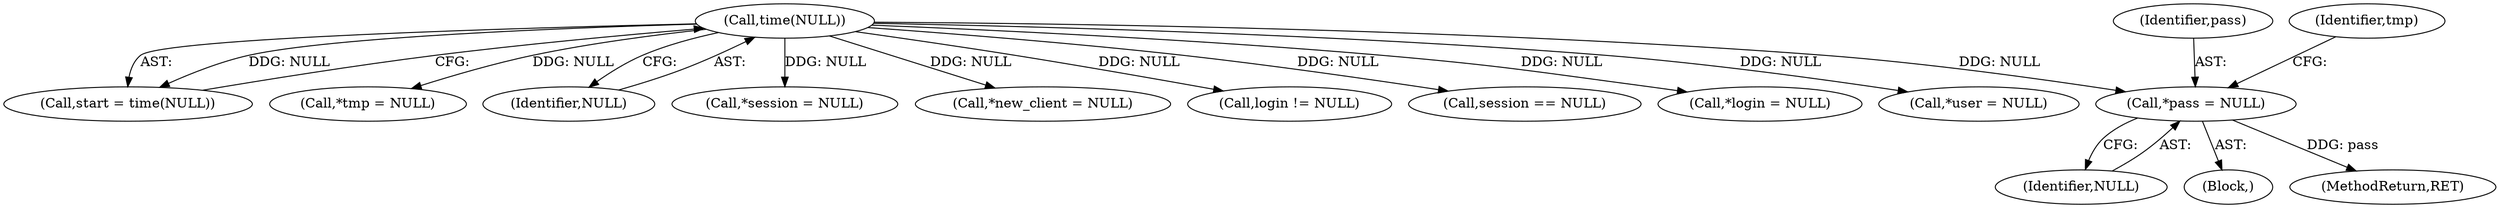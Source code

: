 digraph "1_pacemaker_564f7cc2a51dcd2f28ab12a13394f31be5aa3c93_2@pointer" {
"1000152" [label="(Call,*pass = NULL)"];
"1000125" [label="(Call,time(NULL))"];
"1000154" [label="(Identifier,NULL)"];
"1000108" [label="(Block,)"];
"1000123" [label="(Call,start = time(NULL))"];
"1000152" [label="(Call,*pass = NULL)"];
"1000156" [label="(Call,*tmp = NULL)"];
"1000465" [label="(MethodReturn,RET)"];
"1000153" [label="(Identifier,pass)"];
"1000126" [label="(Identifier,NULL)"];
"1000136" [label="(Call,*session = NULL)"];
"1000157" [label="(Identifier,tmp)"];
"1000125" [label="(Call,time(NULL))"];
"1000140" [label="(Call,*new_client = NULL)"];
"1000245" [label="(Call,login != NULL)"];
"1000210" [label="(Call,session == NULL)"];
"1000144" [label="(Call,*login = NULL)"];
"1000148" [label="(Call,*user = NULL)"];
"1000152" -> "1000108"  [label="AST: "];
"1000152" -> "1000154"  [label="CFG: "];
"1000153" -> "1000152"  [label="AST: "];
"1000154" -> "1000152"  [label="AST: "];
"1000157" -> "1000152"  [label="CFG: "];
"1000152" -> "1000465"  [label="DDG: pass"];
"1000125" -> "1000152"  [label="DDG: NULL"];
"1000125" -> "1000123"  [label="AST: "];
"1000125" -> "1000126"  [label="CFG: "];
"1000126" -> "1000125"  [label="AST: "];
"1000123" -> "1000125"  [label="CFG: "];
"1000125" -> "1000123"  [label="DDG: NULL"];
"1000125" -> "1000136"  [label="DDG: NULL"];
"1000125" -> "1000140"  [label="DDG: NULL"];
"1000125" -> "1000144"  [label="DDG: NULL"];
"1000125" -> "1000148"  [label="DDG: NULL"];
"1000125" -> "1000156"  [label="DDG: NULL"];
"1000125" -> "1000210"  [label="DDG: NULL"];
"1000125" -> "1000245"  [label="DDG: NULL"];
}
